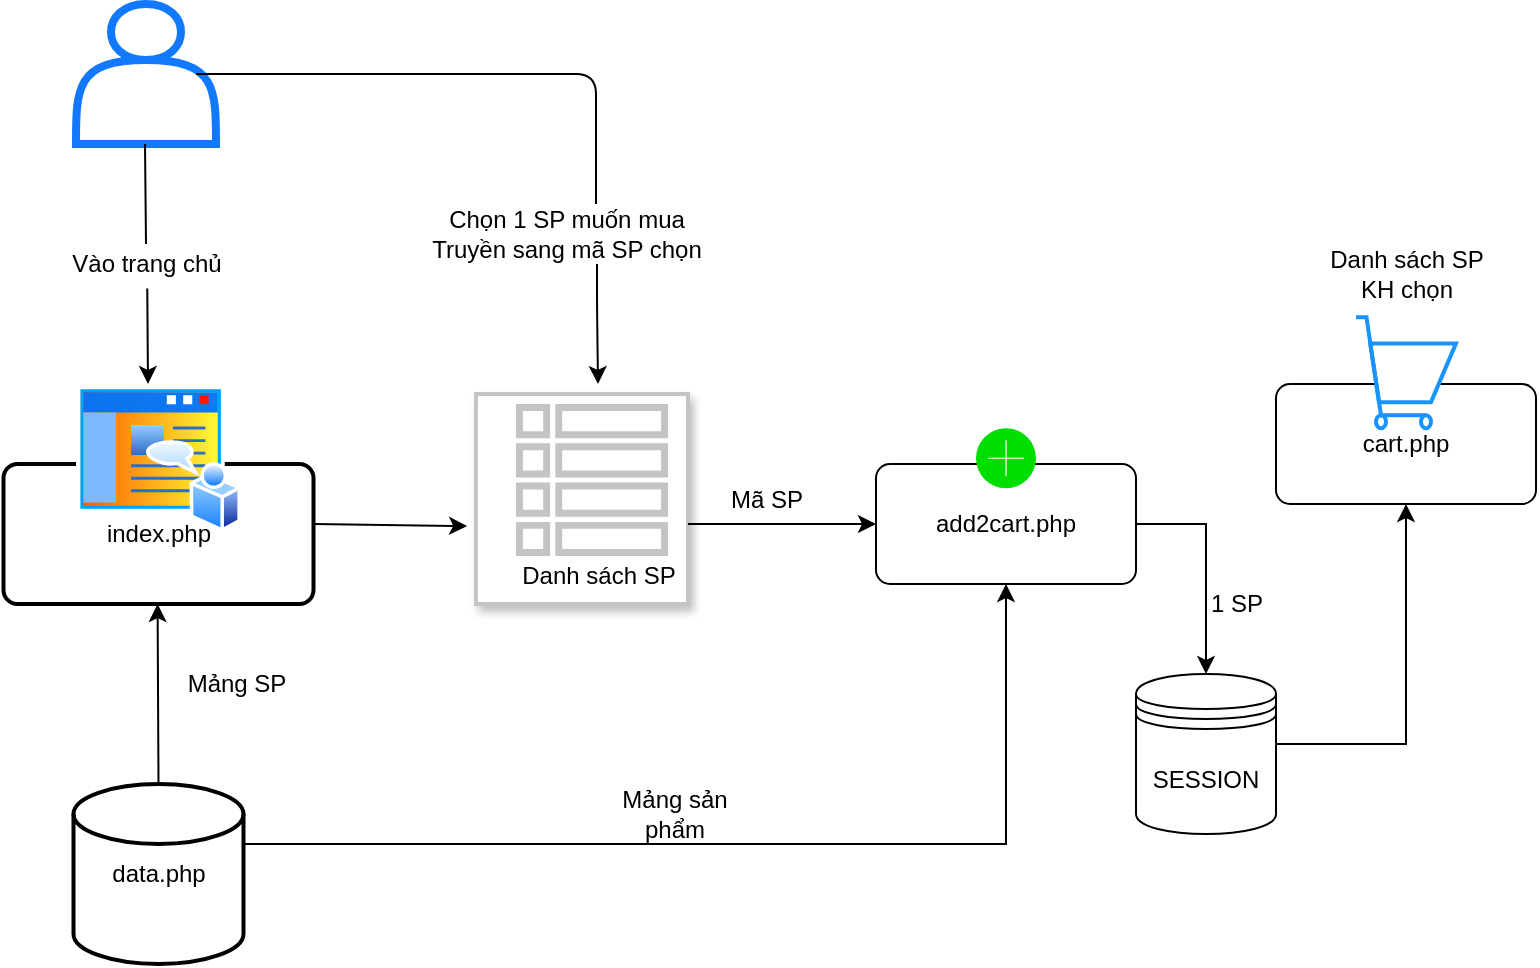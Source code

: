 <mxfile version="13.6.4" type="device"><diagram id="34KDlbVCPDn5sLF3Egdo" name="Page-1"><mxGraphModel dx="1038" dy="548" grid="1" gridSize="10" guides="1" tooltips="1" connect="1" arrows="1" fold="1" page="1" pageScale="1" pageWidth="827" pageHeight="1169" math="0" shadow="0"><root><mxCell id="0"/><mxCell id="1" parent="0"/><mxCell id="DfA_EOw8RGsh48HVDKt2-1" value="" style="shape=actor;whiteSpace=wrap;html=1;strokeWidth=4;strokeColor=#1279FF;" vertex="1" parent="1"><mxGeometry x="80" y="210" width="70" height="70" as="geometry"/></mxCell><mxCell id="DfA_EOw8RGsh48HVDKt2-2" value="index.php" style="rounded=1;whiteSpace=wrap;html=1;absoluteArcSize=1;arcSize=14;strokeWidth=2;" vertex="1" parent="1"><mxGeometry x="43.75" y="440" width="155" height="70" as="geometry"/></mxCell><mxCell id="DfA_EOw8RGsh48HVDKt2-3" value="" style="aspect=fixed;perimeter=ellipsePerimeter;html=1;align=center;shadow=0;dashed=0;spacingTop=3;image;image=img/lib/active_directory/home_page.svg;strokeColor=#1279FF;strokeWidth=4;" vertex="1" parent="1"><mxGeometry x="80" y="400" width="82.5" height="74.25" as="geometry"/></mxCell><mxCell id="DfA_EOw8RGsh48HVDKt2-4" value="" style="endArrow=classic;html=1;exitX=0.507;exitY=1.11;exitDx=0;exitDy=0;exitPerimeter=0;" edge="1" parent="1" source="DfA_EOw8RGsh48HVDKt2-5"><mxGeometry width="50" height="50" relative="1" as="geometry"><mxPoint x="114.5" y="280" as="sourcePoint"/><mxPoint x="116" y="400" as="targetPoint"/></mxGeometry></mxCell><mxCell id="DfA_EOw8RGsh48HVDKt2-5" value="Vào trang chủ" style="text;html=1;align=center;verticalAlign=middle;resizable=0;points=[];autosize=1;" vertex="1" parent="1"><mxGeometry x="70" y="330" width="90" height="20" as="geometry"/></mxCell><mxCell id="DfA_EOw8RGsh48HVDKt2-6" value="" style="endArrow=none;html=1;" edge="1" parent="1"><mxGeometry width="50" height="50" relative="1" as="geometry"><mxPoint x="115" y="330" as="sourcePoint"/><mxPoint x="114.5" y="280" as="targetPoint"/></mxGeometry></mxCell><mxCell id="DfA_EOw8RGsh48HVDKt2-8" value="" style="rounded=0;whiteSpace=wrap;html=1;strokeWidth=2;shadow=1;strokeColor=#C4C4C4;" vertex="1" parent="1"><mxGeometry x="280" y="405" width="106" height="105" as="geometry"/></mxCell><mxCell id="DfA_EOw8RGsh48HVDKt2-31" value="" style="endArrow=none;html=1;" edge="1" parent="1"><mxGeometry width="50" height="50" relative="1" as="geometry"><mxPoint x="140" y="245" as="sourcePoint"/><mxPoint x="340" y="310" as="targetPoint"/><Array as="points"><mxPoint x="340" y="245"/></Array></mxGeometry></mxCell><mxCell id="DfA_EOw8RGsh48HVDKt2-33" value="Chọn 1 SP muốn mua&lt;br&gt;Truyền sang mã SP chọn" style="text;html=1;align=center;verticalAlign=middle;resizable=0;points=[];autosize=1;" vertex="1" parent="1"><mxGeometry x="250" y="310" width="150" height="30" as="geometry"/></mxCell><mxCell id="DfA_EOw8RGsh48HVDKt2-34" value="" style="endArrow=classic;html=1;" edge="1" parent="1"><mxGeometry width="50" height="50" relative="1" as="geometry"><mxPoint x="340.5" y="340" as="sourcePoint"/><mxPoint x="341" y="400" as="targetPoint"/><Array as="points"><mxPoint x="340.5" y="360"/></Array></mxGeometry></mxCell><mxCell id="DfA_EOw8RGsh48HVDKt2-48" value="" style="outlineConnect=0;fontColor=#232F3E;gradientColor=none;verticalLabelPosition=bottom;verticalAlign=bottom;align=center;html=1;fontSize=12;fontStyle=0;aspect=fixed;pointerEvents=1;shape=mxgraph.aws4.table;shadow=0;fillColor=#C4C4C4;strokeColor=none;" vertex="1" parent="1"><mxGeometry x="300" y="410" width="76" height="76" as="geometry"/></mxCell><mxCell id="DfA_EOw8RGsh48HVDKt2-50" value="Danh sách SP" style="text;html=1;align=center;verticalAlign=middle;resizable=0;points=[];autosize=1;" vertex="1" parent="1"><mxGeometry x="296" y="486" width="90" height="20" as="geometry"/></mxCell><mxCell id="DfA_EOw8RGsh48HVDKt2-52" value="add2cart.php" style="rounded=1;whiteSpace=wrap;html=1;absoluteArcSize=1;arcSize=14;strokeWidth=1;shadow=0;fillColor=none;" vertex="1" parent="1"><mxGeometry x="480" y="440" width="130" height="60" as="geometry"/></mxCell><mxCell id="DfA_EOw8RGsh48HVDKt2-53" value="" style="html=1;verticalLabelPosition=bottom;labelBackgroundColor=#ffffff;verticalAlign=top;shadow=0;dashed=0;strokeWidth=2;shape=mxgraph.ios7.misc.add;fillColor=#00dd00;strokeColor=#ffffff;" vertex="1" parent="1"><mxGeometry x="530" y="422.13" width="30" height="30" as="geometry"/></mxCell><mxCell id="DfA_EOw8RGsh48HVDKt2-54" value="" style="endArrow=classic;html=1;entryX=-0.042;entryY=0.629;entryDx=0;entryDy=0;entryPerimeter=0;" edge="1" parent="1" target="DfA_EOw8RGsh48HVDKt2-8"><mxGeometry width="50" height="50" relative="1" as="geometry"><mxPoint x="198.75" y="470" as="sourcePoint"/><mxPoint x="268.75" y="470" as="targetPoint"/></mxGeometry></mxCell><mxCell id="DfA_EOw8RGsh48HVDKt2-55" value="" style="endArrow=classic;html=1;entryX=0;entryY=0.5;entryDx=0;entryDy=0;" edge="1" parent="1" target="DfA_EOw8RGsh48HVDKt2-52"><mxGeometry width="50" height="50" relative="1" as="geometry"><mxPoint x="386" y="470" as="sourcePoint"/><mxPoint x="462.798" y="471.045" as="targetPoint"/></mxGeometry></mxCell><mxCell id="DfA_EOw8RGsh48HVDKt2-56" value="Mã SP" style="text;html=1;align=center;verticalAlign=middle;resizable=0;points=[];autosize=1;" vertex="1" parent="1"><mxGeometry x="400" y="447.5" width="50" height="20" as="geometry"/></mxCell><mxCell id="DfA_EOw8RGsh48HVDKt2-57" value="cart.php" style="rounded=1;whiteSpace=wrap;html=1;absoluteArcSize=1;arcSize=14;strokeWidth=1;shadow=0;fillColor=none;" vertex="1" parent="1"><mxGeometry x="680" y="400" width="130" height="60" as="geometry"/></mxCell><mxCell id="DfA_EOw8RGsh48HVDKt2-58" value="" style="html=1;verticalLabelPosition=bottom;align=center;labelBackgroundColor=#ffffff;verticalAlign=top;strokeWidth=2;shadow=0;dashed=0;shape=mxgraph.ios7.icons.shopping_cart;strokeColor=#1994FF;" vertex="1" parent="1"><mxGeometry x="720" y="366.63" width="50" height="55.5" as="geometry"/></mxCell><mxCell id="DfA_EOw8RGsh48HVDKt2-59" value="data.php" style="strokeWidth=2;html=1;shape=mxgraph.flowchart.database;whiteSpace=wrap;shadow=0;fillColor=none;" vertex="1" parent="1"><mxGeometry x="78.75" y="600" width="85" height="90" as="geometry"/></mxCell><mxCell id="DfA_EOw8RGsh48HVDKt2-60" value="" style="endArrow=classic;html=1;entryX=0.497;entryY=1;entryDx=0;entryDy=0;entryPerimeter=0;exitX=0.5;exitY=0;exitDx=0;exitDy=0;exitPerimeter=0;" edge="1" parent="1" source="DfA_EOw8RGsh48HVDKt2-59" target="DfA_EOw8RGsh48HVDKt2-2"><mxGeometry width="50" height="50" relative="1" as="geometry"><mxPoint x="120.75" y="585" as="sourcePoint"/><mxPoint x="120.75" y="515" as="targetPoint"/></mxGeometry></mxCell><mxCell id="DfA_EOw8RGsh48HVDKt2-61" value="Mảng SP&lt;br&gt;" style="text;html=1;align=center;verticalAlign=middle;resizable=0;points=[];autosize=1;" vertex="1" parent="1"><mxGeometry x="125" y="540" width="70" height="20" as="geometry"/></mxCell><mxCell id="DfA_EOw8RGsh48HVDKt2-62" value="" style="edgeStyle=elbowEdgeStyle;rounded=0;elbow=vertical;html=1;labelBackgroundColor=#ffffff;endArrow=classic;endFill=1;endSize=6;jettySize=auto;orthogonalLoop=1;strokeWidth=1;fontSize=14;entryX=0.5;entryY=1;entryDx=0;entryDy=0;" edge="1" parent="1" target="DfA_EOw8RGsh48HVDKt2-52"><mxGeometry width="60" height="60" relative="1" as="geometry"><mxPoint x="163.75" y="670" as="sourcePoint"/><mxPoint x="550" y="610" as="targetPoint"/><Array as="points"><mxPoint x="350" y="630"/></Array></mxGeometry></mxCell><mxCell id="DfA_EOw8RGsh48HVDKt2-63" value="Mảng sản&lt;br&gt;phẩm" style="text;html=1;align=center;verticalAlign=middle;resizable=0;points=[];autosize=1;" vertex="1" parent="1"><mxGeometry x="344" y="600" width="70" height="30" as="geometry"/></mxCell><mxCell id="DfA_EOw8RGsh48HVDKt2-64" value="SESSION" style="shape=datastore;whiteSpace=wrap;html=1;shadow=0;strokeWidth=1;fillColor=none;" vertex="1" parent="1"><mxGeometry x="610" y="545" width="70" height="80" as="geometry"/></mxCell><mxCell id="DfA_EOw8RGsh48HVDKt2-65" value="" style="edgeStyle=elbowEdgeStyle;rounded=0;elbow=vertical;html=1;labelBackgroundColor=#ffffff;endArrow=classic;endFill=1;endSize=6;jettySize=auto;orthogonalLoop=1;strokeWidth=1;fontSize=14;entryX=0.5;entryY=0;entryDx=0;entryDy=0;" edge="1" parent="1" target="DfA_EOw8RGsh48HVDKt2-64"><mxGeometry width="60" height="60" relative="1" as="geometry"><mxPoint x="610" y="452.13" as="sourcePoint"/><mxPoint x="640" y="540" as="targetPoint"/><Array as="points"><mxPoint x="630" y="470"/></Array></mxGeometry></mxCell><mxCell id="DfA_EOw8RGsh48HVDKt2-66" value="1 SP" style="text;html=1;align=center;verticalAlign=middle;resizable=0;points=[];autosize=1;" vertex="1" parent="1"><mxGeometry x="640" y="500" width="40" height="20" as="geometry"/></mxCell><mxCell id="DfA_EOw8RGsh48HVDKt2-67" value="" style="edgeStyle=elbowEdgeStyle;rounded=0;elbow=vertical;html=1;labelBackgroundColor=#ffffff;endArrow=classic;endFill=1;endSize=6;jettySize=auto;orthogonalLoop=1;strokeWidth=1;fontSize=14;entryX=0.5;entryY=1;entryDx=0;entryDy=0;exitX=1;exitY=0.7;exitDx=0;exitDy=0;" edge="1" parent="1" source="DfA_EOw8RGsh48HVDKt2-64" target="DfA_EOw8RGsh48HVDKt2-57"><mxGeometry width="60" height="60" relative="1" as="geometry"><mxPoint x="670" y="605" as="sourcePoint"/><mxPoint x="730" y="545" as="targetPoint"/><Array as="points"><mxPoint x="730" y="580"/></Array></mxGeometry></mxCell><mxCell id="DfA_EOw8RGsh48HVDKt2-68" value="Danh sách SP&lt;br&gt;KH chọn" style="text;html=1;align=center;verticalAlign=middle;resizable=0;points=[];autosize=1;" vertex="1" parent="1"><mxGeometry x="700" y="330" width="90" height="30" as="geometry"/></mxCell></root></mxGraphModel></diagram></mxfile>